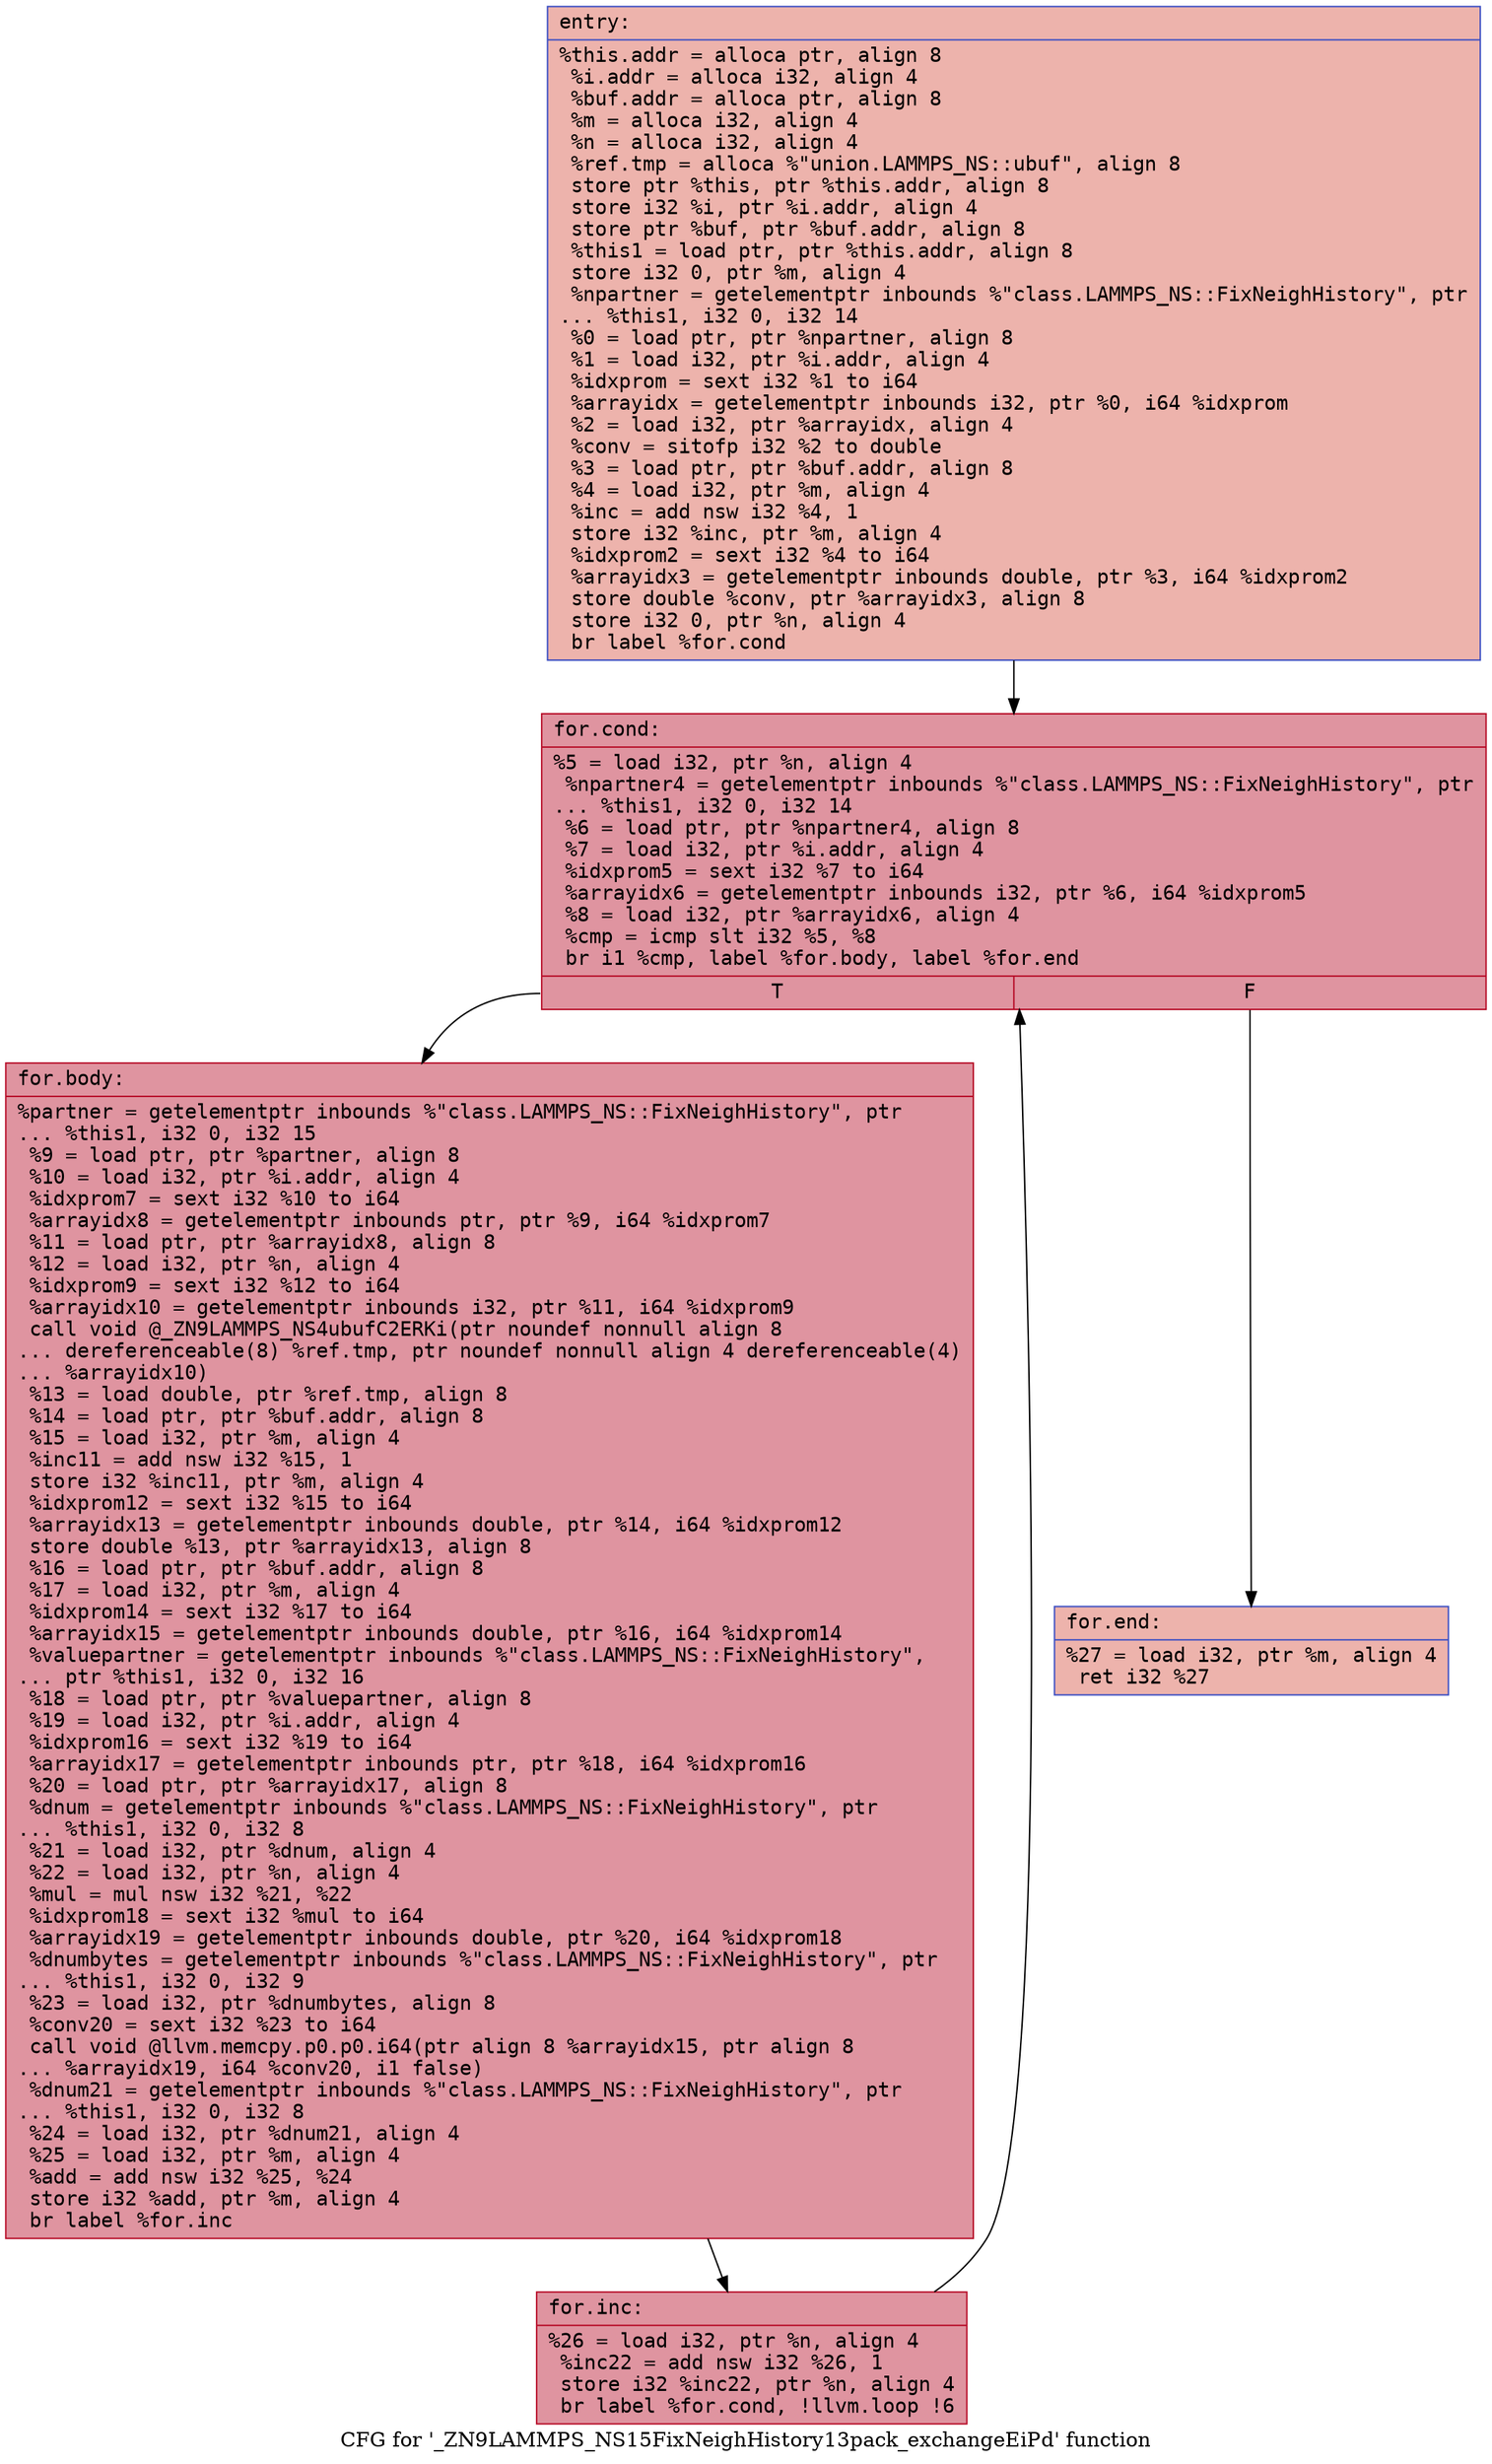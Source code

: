 digraph "CFG for '_ZN9LAMMPS_NS15FixNeighHistory13pack_exchangeEiPd' function" {
	label="CFG for '_ZN9LAMMPS_NS15FixNeighHistory13pack_exchangeEiPd' function";

	Node0x556119ba5400 [shape=record,color="#3d50c3ff", style=filled, fillcolor="#d6524470" fontname="Courier",label="{entry:\l|  %this.addr = alloca ptr, align 8\l  %i.addr = alloca i32, align 4\l  %buf.addr = alloca ptr, align 8\l  %m = alloca i32, align 4\l  %n = alloca i32, align 4\l  %ref.tmp = alloca %\"union.LAMMPS_NS::ubuf\", align 8\l  store ptr %this, ptr %this.addr, align 8\l  store i32 %i, ptr %i.addr, align 4\l  store ptr %buf, ptr %buf.addr, align 8\l  %this1 = load ptr, ptr %this.addr, align 8\l  store i32 0, ptr %m, align 4\l  %npartner = getelementptr inbounds %\"class.LAMMPS_NS::FixNeighHistory\", ptr\l... %this1, i32 0, i32 14\l  %0 = load ptr, ptr %npartner, align 8\l  %1 = load i32, ptr %i.addr, align 4\l  %idxprom = sext i32 %1 to i64\l  %arrayidx = getelementptr inbounds i32, ptr %0, i64 %idxprom\l  %2 = load i32, ptr %arrayidx, align 4\l  %conv = sitofp i32 %2 to double\l  %3 = load ptr, ptr %buf.addr, align 8\l  %4 = load i32, ptr %m, align 4\l  %inc = add nsw i32 %4, 1\l  store i32 %inc, ptr %m, align 4\l  %idxprom2 = sext i32 %4 to i64\l  %arrayidx3 = getelementptr inbounds double, ptr %3, i64 %idxprom2\l  store double %conv, ptr %arrayidx3, align 8\l  store i32 0, ptr %n, align 4\l  br label %for.cond\l}"];
	Node0x556119ba5400 -> Node0x556119ba64d0[tooltip="entry -> for.cond\nProbability 100.00%" ];
	Node0x556119ba64d0 [shape=record,color="#b70d28ff", style=filled, fillcolor="#b70d2870" fontname="Courier",label="{for.cond:\l|  %5 = load i32, ptr %n, align 4\l  %npartner4 = getelementptr inbounds %\"class.LAMMPS_NS::FixNeighHistory\", ptr\l... %this1, i32 0, i32 14\l  %6 = load ptr, ptr %npartner4, align 8\l  %7 = load i32, ptr %i.addr, align 4\l  %idxprom5 = sext i32 %7 to i64\l  %arrayidx6 = getelementptr inbounds i32, ptr %6, i64 %idxprom5\l  %8 = load i32, ptr %arrayidx6, align 4\l  %cmp = icmp slt i32 %5, %8\l  br i1 %cmp, label %for.body, label %for.end\l|{<s0>T|<s1>F}}"];
	Node0x556119ba64d0:s0 -> Node0x556119ba6ad0[tooltip="for.cond -> for.body\nProbability 96.88%" ];
	Node0x556119ba64d0:s1 -> Node0x556119ba6b50[tooltip="for.cond -> for.end\nProbability 3.12%" ];
	Node0x556119ba6ad0 [shape=record,color="#b70d28ff", style=filled, fillcolor="#b70d2870" fontname="Courier",label="{for.body:\l|  %partner = getelementptr inbounds %\"class.LAMMPS_NS::FixNeighHistory\", ptr\l... %this1, i32 0, i32 15\l  %9 = load ptr, ptr %partner, align 8\l  %10 = load i32, ptr %i.addr, align 4\l  %idxprom7 = sext i32 %10 to i64\l  %arrayidx8 = getelementptr inbounds ptr, ptr %9, i64 %idxprom7\l  %11 = load ptr, ptr %arrayidx8, align 8\l  %12 = load i32, ptr %n, align 4\l  %idxprom9 = sext i32 %12 to i64\l  %arrayidx10 = getelementptr inbounds i32, ptr %11, i64 %idxprom9\l  call void @_ZN9LAMMPS_NS4ubufC2ERKi(ptr noundef nonnull align 8\l... dereferenceable(8) %ref.tmp, ptr noundef nonnull align 4 dereferenceable(4)\l... %arrayidx10)\l  %13 = load double, ptr %ref.tmp, align 8\l  %14 = load ptr, ptr %buf.addr, align 8\l  %15 = load i32, ptr %m, align 4\l  %inc11 = add nsw i32 %15, 1\l  store i32 %inc11, ptr %m, align 4\l  %idxprom12 = sext i32 %15 to i64\l  %arrayidx13 = getelementptr inbounds double, ptr %14, i64 %idxprom12\l  store double %13, ptr %arrayidx13, align 8\l  %16 = load ptr, ptr %buf.addr, align 8\l  %17 = load i32, ptr %m, align 4\l  %idxprom14 = sext i32 %17 to i64\l  %arrayidx15 = getelementptr inbounds double, ptr %16, i64 %idxprom14\l  %valuepartner = getelementptr inbounds %\"class.LAMMPS_NS::FixNeighHistory\",\l... ptr %this1, i32 0, i32 16\l  %18 = load ptr, ptr %valuepartner, align 8\l  %19 = load i32, ptr %i.addr, align 4\l  %idxprom16 = sext i32 %19 to i64\l  %arrayidx17 = getelementptr inbounds ptr, ptr %18, i64 %idxprom16\l  %20 = load ptr, ptr %arrayidx17, align 8\l  %dnum = getelementptr inbounds %\"class.LAMMPS_NS::FixNeighHistory\", ptr\l... %this1, i32 0, i32 8\l  %21 = load i32, ptr %dnum, align 4\l  %22 = load i32, ptr %n, align 4\l  %mul = mul nsw i32 %21, %22\l  %idxprom18 = sext i32 %mul to i64\l  %arrayidx19 = getelementptr inbounds double, ptr %20, i64 %idxprom18\l  %dnumbytes = getelementptr inbounds %\"class.LAMMPS_NS::FixNeighHistory\", ptr\l... %this1, i32 0, i32 9\l  %23 = load i32, ptr %dnumbytes, align 8\l  %conv20 = sext i32 %23 to i64\l  call void @llvm.memcpy.p0.p0.i64(ptr align 8 %arrayidx15, ptr align 8\l... %arrayidx19, i64 %conv20, i1 false)\l  %dnum21 = getelementptr inbounds %\"class.LAMMPS_NS::FixNeighHistory\", ptr\l... %this1, i32 0, i32 8\l  %24 = load i32, ptr %dnum21, align 4\l  %25 = load i32, ptr %m, align 4\l  %add = add nsw i32 %25, %24\l  store i32 %add, ptr %m, align 4\l  br label %for.inc\l}"];
	Node0x556119ba6ad0 -> Node0x556119ba8ae0[tooltip="for.body -> for.inc\nProbability 100.00%" ];
	Node0x556119ba8ae0 [shape=record,color="#b70d28ff", style=filled, fillcolor="#b70d2870" fontname="Courier",label="{for.inc:\l|  %26 = load i32, ptr %n, align 4\l  %inc22 = add nsw i32 %26, 1\l  store i32 %inc22, ptr %n, align 4\l  br label %for.cond, !llvm.loop !6\l}"];
	Node0x556119ba8ae0 -> Node0x556119ba64d0[tooltip="for.inc -> for.cond\nProbability 100.00%" ];
	Node0x556119ba6b50 [shape=record,color="#3d50c3ff", style=filled, fillcolor="#d6524470" fontname="Courier",label="{for.end:\l|  %27 = load i32, ptr %m, align 4\l  ret i32 %27\l}"];
}
